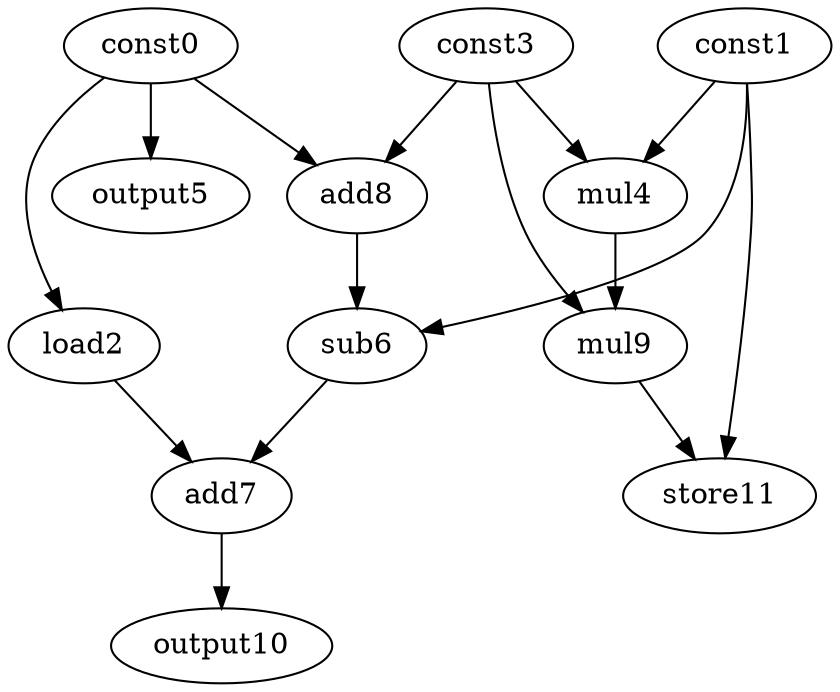 digraph G { 
const0[opcode=const]; 
const1[opcode=const]; 
load2[opcode=load]; 
const3[opcode=const]; 
mul4[opcode=mul]; 
output5[opcode=output]; 
sub6[opcode=sub]; 
add7[opcode=add]; 
add8[opcode=add]; 
mul9[opcode=mul]; 
output10[opcode=output]; 
store11[opcode=store]; 
const0->load2[operand=0];
const1->mul4[operand=0];
const3->mul4[operand=1];
const0->output5[operand=0];
const0->add8[operand=0];
const3->add8[operand=1];
add8->sub6[operand=0];
const1->sub6[operand=1];
const3->mul9[operand=0];
mul4->mul9[operand=1];
load2->add7[operand=0];
sub6->add7[operand=1];
const1->store11[operand=0];
mul9->store11[operand=1];
add7->output10[operand=0];
}
